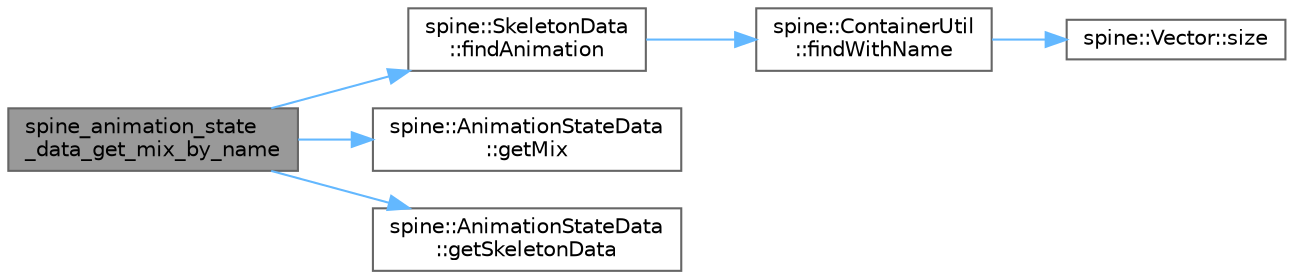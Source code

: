 digraph "spine_animation_state_data_get_mix_by_name"
{
 // LATEX_PDF_SIZE
  bgcolor="transparent";
  edge [fontname=Helvetica,fontsize=10,labelfontname=Helvetica,labelfontsize=10];
  node [fontname=Helvetica,fontsize=10,shape=box,height=0.2,width=0.4];
  rankdir="LR";
  Node1 [id="Node000001",label="spine_animation_state\l_data_get_mix_by_name",height=0.2,width=0.4,color="gray40", fillcolor="grey60", style="filled", fontcolor="black",tooltip=" "];
  Node1 -> Node2 [id="edge1_Node000001_Node000002",color="steelblue1",style="solid",tooltip=" "];
  Node2 [id="Node000002",label="spine::SkeletonData\l::findAnimation",height=0.2,width=0.4,color="grey40", fillcolor="white", style="filled",URL="$classspine_1_1_skeleton_data.html#a797e25c6b91c9ecc819c43f5bbd00710",tooltip=" "];
  Node2 -> Node3 [id="edge2_Node000002_Node000003",color="steelblue1",style="solid",tooltip=" "];
  Node3 [id="Node000003",label="spine::ContainerUtil\l::findWithName",height=0.2,width=0.4,color="grey40", fillcolor="white", style="filled",URL="$classspine_1_1_container_util.html#a851d17aacfcbee6894ce16edbbb264b4",tooltip=" "];
  Node3 -> Node4 [id="edge3_Node000003_Node000004",color="steelblue1",style="solid",tooltip=" "];
  Node4 [id="Node000004",label="spine::Vector::size",height=0.2,width=0.4,color="grey40", fillcolor="white", style="filled",URL="$classspine_1_1_vector.html#a9a93bc1e4174a3abf92154b3c1017542",tooltip=" "];
  Node1 -> Node5 [id="edge4_Node000001_Node000005",color="steelblue1",style="solid",tooltip=" "];
  Node5 [id="Node000005",label="spine::AnimationStateData\l::getMix",height=0.2,width=0.4,color="grey40", fillcolor="white", style="filled",URL="$classspine_1_1_animation_state_data.html#ad26a110da7a01a87a893b6a42b4d61ca",tooltip=" "];
  Node1 -> Node6 [id="edge5_Node000001_Node000006",color="steelblue1",style="solid",tooltip=" "];
  Node6 [id="Node000006",label="spine::AnimationStateData\l::getSkeletonData",height=0.2,width=0.4,color="grey40", fillcolor="white", style="filled",URL="$classspine_1_1_animation_state_data.html#aa7feac3d95044f84088be3fdf65470ec",tooltip="The SkeletonData to look up animations when they are specified by name."];
}

